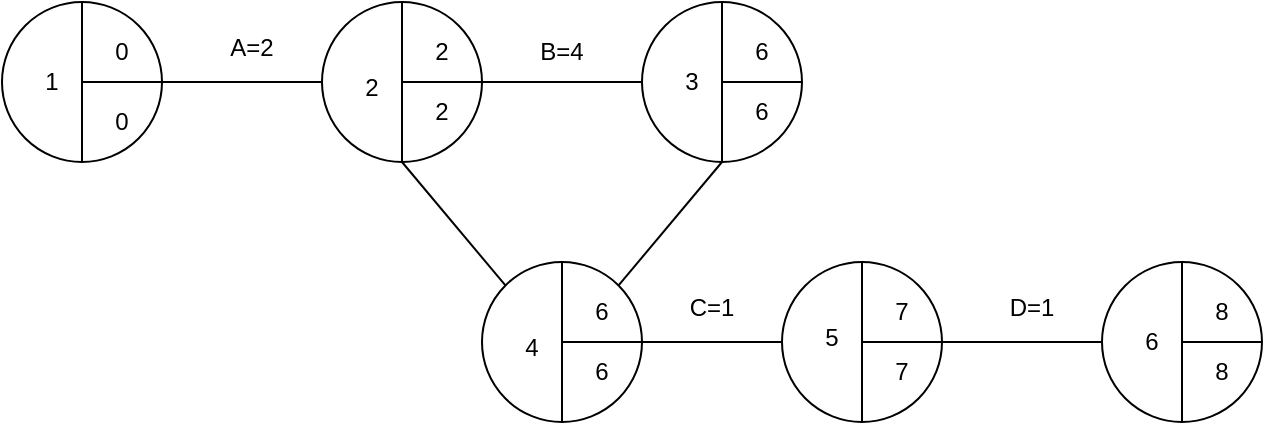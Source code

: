 <mxfile version="19.0.3" type="device"><diagram id="h-mukQxuWAez_cun3Kea" name="Page-1"><mxGraphModel dx="458" dy="445" grid="1" gridSize="10" guides="1" tooltips="1" connect="1" arrows="1" fold="1" page="1" pageScale="1" pageWidth="827" pageHeight="1169" math="0" shadow="0"><root><mxCell id="0"/><mxCell id="1" parent="0"/><mxCell id="YhLjDmARrgg5Eyq5_OJr-1" value="" style="ellipse;whiteSpace=wrap;html=1;aspect=fixed;" vertex="1" parent="1"><mxGeometry x="120" y="140" width="80" height="80" as="geometry"/></mxCell><mxCell id="YhLjDmARrgg5Eyq5_OJr-2" value="" style="ellipse;whiteSpace=wrap;html=1;aspect=fixed;" vertex="1" parent="1"><mxGeometry x="280" y="140" width="80" height="80" as="geometry"/></mxCell><mxCell id="YhLjDmARrgg5Eyq5_OJr-3" value="" style="ellipse;whiteSpace=wrap;html=1;aspect=fixed;" vertex="1" parent="1"><mxGeometry x="440" y="140" width="80" height="80" as="geometry"/></mxCell><mxCell id="YhLjDmARrgg5Eyq5_OJr-4" value="" style="ellipse;whiteSpace=wrap;html=1;aspect=fixed;" vertex="1" parent="1"><mxGeometry x="360" y="270" width="80" height="80" as="geometry"/></mxCell><mxCell id="YhLjDmARrgg5Eyq5_OJr-5" value="" style="ellipse;whiteSpace=wrap;html=1;aspect=fixed;" vertex="1" parent="1"><mxGeometry x="510" y="270" width="80" height="80" as="geometry"/></mxCell><mxCell id="YhLjDmARrgg5Eyq5_OJr-6" value="" style="ellipse;whiteSpace=wrap;html=1;aspect=fixed;" vertex="1" parent="1"><mxGeometry x="670" y="270" width="80" height="80" as="geometry"/></mxCell><mxCell id="YhLjDmARrgg5Eyq5_OJr-7" value="" style="endArrow=none;html=1;rounded=0;entryX=0;entryY=0.5;entryDx=0;entryDy=0;exitX=1;exitY=0.5;exitDx=0;exitDy=0;" edge="1" parent="1" source="YhLjDmARrgg5Eyq5_OJr-4" target="YhLjDmARrgg5Eyq5_OJr-5"><mxGeometry width="50" height="50" relative="1" as="geometry"><mxPoint x="440" y="360" as="sourcePoint"/><mxPoint x="490" y="310" as="targetPoint"/></mxGeometry></mxCell><mxCell id="YhLjDmARrgg5Eyq5_OJr-8" value="" style="endArrow=none;html=1;rounded=0;entryX=0.5;entryY=1;entryDx=0;entryDy=0;exitX=1;exitY=0;exitDx=0;exitDy=0;" edge="1" parent="1" source="YhLjDmARrgg5Eyq5_OJr-4" target="YhLjDmARrgg5Eyq5_OJr-3"><mxGeometry width="50" height="50" relative="1" as="geometry"><mxPoint x="414" y="280" as="sourcePoint"/><mxPoint x="464" y="230" as="targetPoint"/></mxGeometry></mxCell><mxCell id="YhLjDmARrgg5Eyq5_OJr-9" value="" style="endArrow=none;html=1;rounded=0;entryX=0.5;entryY=1;entryDx=0;entryDy=0;exitX=0;exitY=0;exitDx=0;exitDy=0;" edge="1" parent="1" source="YhLjDmARrgg5Eyq5_OJr-4" target="YhLjDmARrgg5Eyq5_OJr-2"><mxGeometry width="50" height="50" relative="1" as="geometry"><mxPoint x="310" y="270" as="sourcePoint"/><mxPoint x="360" y="220" as="targetPoint"/></mxGeometry></mxCell><mxCell id="YhLjDmARrgg5Eyq5_OJr-10" value="" style="endArrow=none;html=1;rounded=0;entryX=0;entryY=0.5;entryDx=0;entryDy=0;exitX=1;exitY=0.5;exitDx=0;exitDy=0;" edge="1" parent="1" source="YhLjDmARrgg5Eyq5_OJr-2" target="YhLjDmARrgg5Eyq5_OJr-3"><mxGeometry width="50" height="50" relative="1" as="geometry"><mxPoint x="375" y="220" as="sourcePoint"/><mxPoint x="425" y="170" as="targetPoint"/></mxGeometry></mxCell><mxCell id="YhLjDmARrgg5Eyq5_OJr-11" value="" style="endArrow=none;html=1;rounded=0;entryX=0;entryY=0.5;entryDx=0;entryDy=0;exitX=1;exitY=0.5;exitDx=0;exitDy=0;" edge="1" parent="1" source="YhLjDmARrgg5Eyq5_OJr-1" target="YhLjDmARrgg5Eyq5_OJr-2"><mxGeometry width="50" height="50" relative="1" as="geometry"><mxPoint x="210" y="280" as="sourcePoint"/><mxPoint x="260" y="230" as="targetPoint"/></mxGeometry></mxCell><mxCell id="YhLjDmARrgg5Eyq5_OJr-12" value="" style="endArrow=none;html=1;rounded=0;exitX=1;exitY=0.5;exitDx=0;exitDy=0;entryX=0;entryY=0.5;entryDx=0;entryDy=0;" edge="1" parent="1" source="YhLjDmARrgg5Eyq5_OJr-5" target="YhLjDmARrgg5Eyq5_OJr-6"><mxGeometry width="50" height="50" relative="1" as="geometry"><mxPoint x="610" y="280" as="sourcePoint"/><mxPoint x="660" y="230" as="targetPoint"/></mxGeometry></mxCell><mxCell id="YhLjDmARrgg5Eyq5_OJr-13" value="" style="endArrow=none;html=1;rounded=0;entryX=1;entryY=0.5;entryDx=0;entryDy=0;" edge="1" parent="1" target="YhLjDmARrgg5Eyq5_OJr-6"><mxGeometry width="50" height="50" relative="1" as="geometry"><mxPoint x="710" y="310" as="sourcePoint"/><mxPoint x="420" y="230" as="targetPoint"/></mxGeometry></mxCell><mxCell id="YhLjDmARrgg5Eyq5_OJr-14" value="" style="endArrow=none;html=1;rounded=0;entryX=1;entryY=0.5;entryDx=0;entryDy=0;" edge="1" parent="1" target="YhLjDmARrgg5Eyq5_OJr-5"><mxGeometry width="50" height="50" relative="1" as="geometry"><mxPoint x="550" y="310" as="sourcePoint"/><mxPoint x="520" y="440" as="targetPoint"/></mxGeometry></mxCell><mxCell id="YhLjDmARrgg5Eyq5_OJr-15" value="" style="endArrow=none;html=1;rounded=0;entryX=1;entryY=0.5;entryDx=0;entryDy=0;" edge="1" parent="1" target="YhLjDmARrgg5Eyq5_OJr-4"><mxGeometry width="50" height="50" relative="1" as="geometry"><mxPoint x="400" y="310" as="sourcePoint"/><mxPoint x="340" y="380" as="targetPoint"/></mxGeometry></mxCell><mxCell id="YhLjDmARrgg5Eyq5_OJr-16" value="" style="endArrow=none;html=1;rounded=0;entryX=1;entryY=0.5;entryDx=0;entryDy=0;" edge="1" parent="1" target="YhLjDmARrgg5Eyq5_OJr-3"><mxGeometry width="50" height="50" relative="1" as="geometry"><mxPoint x="480" y="180" as="sourcePoint"/><mxPoint x="420" y="230" as="targetPoint"/></mxGeometry></mxCell><mxCell id="YhLjDmARrgg5Eyq5_OJr-17" value="" style="endArrow=none;html=1;rounded=0;entryX=1;entryY=0.5;entryDx=0;entryDy=0;" edge="1" parent="1" target="YhLjDmARrgg5Eyq5_OJr-2"><mxGeometry width="50" height="50" relative="1" as="geometry"><mxPoint x="320" y="180" as="sourcePoint"/><mxPoint x="345" y="180" as="targetPoint"/></mxGeometry></mxCell><mxCell id="YhLjDmARrgg5Eyq5_OJr-18" value="" style="endArrow=none;html=1;rounded=0;entryX=1;entryY=0.5;entryDx=0;entryDy=0;" edge="1" parent="1" target="YhLjDmARrgg5Eyq5_OJr-1"><mxGeometry width="50" height="50" relative="1" as="geometry"><mxPoint x="160" y="180" as="sourcePoint"/><mxPoint x="240" y="260" as="targetPoint"/></mxGeometry></mxCell><mxCell id="YhLjDmARrgg5Eyq5_OJr-19" value="" style="endArrow=none;html=1;rounded=0;entryX=0.5;entryY=1;entryDx=0;entryDy=0;exitX=0.5;exitY=0;exitDx=0;exitDy=0;" edge="1" parent="1" source="YhLjDmARrgg5Eyq5_OJr-4" target="YhLjDmARrgg5Eyq5_OJr-4"><mxGeometry width="50" height="50" relative="1" as="geometry"><mxPoint x="370" y="280" as="sourcePoint"/><mxPoint x="420" y="230" as="targetPoint"/></mxGeometry></mxCell><mxCell id="YhLjDmARrgg5Eyq5_OJr-20" value="" style="endArrow=none;html=1;rounded=0;entryX=0.5;entryY=1;entryDx=0;entryDy=0;exitX=0.5;exitY=0;exitDx=0;exitDy=0;" edge="1" parent="1" source="YhLjDmARrgg5Eyq5_OJr-6" target="YhLjDmARrgg5Eyq5_OJr-6"><mxGeometry width="50" height="50" relative="1" as="geometry"><mxPoint x="650" y="240" as="sourcePoint"/><mxPoint x="700" y="190" as="targetPoint"/></mxGeometry></mxCell><mxCell id="YhLjDmARrgg5Eyq5_OJr-21" value="" style="endArrow=none;html=1;rounded=0;entryX=0.5;entryY=0;entryDx=0;entryDy=0;exitX=0.5;exitY=1;exitDx=0;exitDy=0;" edge="1" parent="1" source="YhLjDmARrgg5Eyq5_OJr-5" target="YhLjDmARrgg5Eyq5_OJr-5"><mxGeometry width="50" height="50" relative="1" as="geometry"><mxPoint x="510" y="320" as="sourcePoint"/><mxPoint x="560" y="270" as="targetPoint"/></mxGeometry></mxCell><mxCell id="YhLjDmARrgg5Eyq5_OJr-22" value="" style="endArrow=none;html=1;rounded=0;entryX=0.5;entryY=0;entryDx=0;entryDy=0;exitX=0.5;exitY=1;exitDx=0;exitDy=0;" edge="1" parent="1" source="YhLjDmARrgg5Eyq5_OJr-3" target="YhLjDmARrgg5Eyq5_OJr-3"><mxGeometry width="50" height="50" relative="1" as="geometry"><mxPoint x="370" y="280" as="sourcePoint"/><mxPoint x="420" y="230" as="targetPoint"/></mxGeometry></mxCell><mxCell id="YhLjDmARrgg5Eyq5_OJr-23" value="" style="endArrow=none;html=1;rounded=0;entryX=0.5;entryY=0;entryDx=0;entryDy=0;exitX=0.5;exitY=1;exitDx=0;exitDy=0;" edge="1" parent="1" source="YhLjDmARrgg5Eyq5_OJr-2" target="YhLjDmARrgg5Eyq5_OJr-2"><mxGeometry width="50" height="50" relative="1" as="geometry"><mxPoint x="210" y="350" as="sourcePoint"/><mxPoint x="260" y="300" as="targetPoint"/></mxGeometry></mxCell><mxCell id="YhLjDmARrgg5Eyq5_OJr-24" value="" style="endArrow=none;html=1;rounded=0;entryX=0.5;entryY=0;entryDx=0;entryDy=0;exitX=0.5;exitY=1;exitDx=0;exitDy=0;" edge="1" parent="1" source="YhLjDmARrgg5Eyq5_OJr-1" target="YhLjDmARrgg5Eyq5_OJr-1"><mxGeometry width="50" height="50" relative="1" as="geometry"><mxPoint x="140" y="270" as="sourcePoint"/><mxPoint x="190" y="220" as="targetPoint"/></mxGeometry></mxCell><mxCell id="YhLjDmARrgg5Eyq5_OJr-25" value="0" style="text;html=1;strokeColor=none;fillColor=none;align=center;verticalAlign=middle;whiteSpace=wrap;rounded=0;" vertex="1" parent="1"><mxGeometry x="160" y="150" width="40" height="30" as="geometry"/></mxCell><mxCell id="YhLjDmARrgg5Eyq5_OJr-26" value="0" style="text;html=1;strokeColor=none;fillColor=none;align=center;verticalAlign=middle;whiteSpace=wrap;rounded=0;" vertex="1" parent="1"><mxGeometry x="160" y="190" width="40" height="20" as="geometry"/></mxCell><mxCell id="YhLjDmARrgg5Eyq5_OJr-27" value="1" style="text;html=1;strokeColor=none;fillColor=none;align=center;verticalAlign=middle;whiteSpace=wrap;rounded=0;" vertex="1" parent="1"><mxGeometry x="130" y="142.5" width="30" height="75" as="geometry"/></mxCell><mxCell id="YhLjDmARrgg5Eyq5_OJr-28" value="2" style="text;html=1;strokeColor=none;fillColor=none;align=center;verticalAlign=middle;whiteSpace=wrap;rounded=0;" vertex="1" parent="1"><mxGeometry x="320" y="180" width="40" height="30" as="geometry"/></mxCell><mxCell id="YhLjDmARrgg5Eyq5_OJr-29" value="2" style="text;html=1;strokeColor=none;fillColor=none;align=center;verticalAlign=middle;whiteSpace=wrap;rounded=0;" vertex="1" parent="1"><mxGeometry x="320" y="150" width="40" height="30" as="geometry"/></mxCell><mxCell id="YhLjDmARrgg5Eyq5_OJr-30" value="6" style="text;html=1;strokeColor=none;fillColor=none;align=center;verticalAlign=middle;whiteSpace=wrap;rounded=0;" vertex="1" parent="1"><mxGeometry x="480" y="150" width="40" height="30" as="geometry"/></mxCell><mxCell id="YhLjDmARrgg5Eyq5_OJr-31" value="6" style="text;html=1;strokeColor=none;fillColor=none;align=center;verticalAlign=middle;whiteSpace=wrap;rounded=0;" vertex="1" parent="1"><mxGeometry x="480" y="180" width="40" height="30" as="geometry"/></mxCell><mxCell id="YhLjDmARrgg5Eyq5_OJr-32" value="8" style="text;html=1;strokeColor=none;fillColor=none;align=center;verticalAlign=middle;whiteSpace=wrap;rounded=0;" vertex="1" parent="1"><mxGeometry x="710" y="310" width="40" height="30" as="geometry"/></mxCell><mxCell id="YhLjDmARrgg5Eyq5_OJr-33" value="8" style="text;html=1;strokeColor=none;fillColor=none;align=center;verticalAlign=middle;whiteSpace=wrap;rounded=0;" vertex="1" parent="1"><mxGeometry x="710" y="280" width="40" height="30" as="geometry"/></mxCell><mxCell id="YhLjDmARrgg5Eyq5_OJr-34" value="7" style="text;html=1;strokeColor=none;fillColor=none;align=center;verticalAlign=middle;whiteSpace=wrap;rounded=0;" vertex="1" parent="1"><mxGeometry x="550" y="310" width="40" height="30" as="geometry"/></mxCell><mxCell id="YhLjDmARrgg5Eyq5_OJr-35" value="7" style="text;html=1;strokeColor=none;fillColor=none;align=center;verticalAlign=middle;whiteSpace=wrap;rounded=0;" vertex="1" parent="1"><mxGeometry x="550" y="280" width="40" height="30" as="geometry"/></mxCell><mxCell id="YhLjDmARrgg5Eyq5_OJr-36" value="6" style="text;html=1;strokeColor=none;fillColor=none;align=center;verticalAlign=middle;whiteSpace=wrap;rounded=0;" vertex="1" parent="1"><mxGeometry x="400" y="310" width="40" height="30" as="geometry"/></mxCell><mxCell id="YhLjDmARrgg5Eyq5_OJr-37" value="6" style="text;html=1;strokeColor=none;fillColor=none;align=center;verticalAlign=middle;whiteSpace=wrap;rounded=0;" vertex="1" parent="1"><mxGeometry x="400" y="280" width="40" height="30" as="geometry"/></mxCell><mxCell id="YhLjDmARrgg5Eyq5_OJr-39" value="6" style="text;html=1;strokeColor=none;fillColor=none;align=center;verticalAlign=middle;whiteSpace=wrap;rounded=0;" vertex="1" parent="1"><mxGeometry x="680" y="272.5" width="30" height="75" as="geometry"/></mxCell><mxCell id="YhLjDmARrgg5Eyq5_OJr-40" value="5" style="text;html=1;strokeColor=none;fillColor=none;align=center;verticalAlign=middle;whiteSpace=wrap;rounded=0;" vertex="1" parent="1"><mxGeometry x="520" y="270" width="30" height="75" as="geometry"/></mxCell><mxCell id="YhLjDmARrgg5Eyq5_OJr-41" value="4" style="text;html=1;strokeColor=none;fillColor=none;align=center;verticalAlign=middle;whiteSpace=wrap;rounded=0;" vertex="1" parent="1"><mxGeometry x="370" y="275" width="30" height="75" as="geometry"/></mxCell><mxCell id="YhLjDmARrgg5Eyq5_OJr-42" value="3" style="text;html=1;strokeColor=none;fillColor=none;align=center;verticalAlign=middle;whiteSpace=wrap;rounded=0;" vertex="1" parent="1"><mxGeometry x="450" y="142.5" width="30" height="75" as="geometry"/></mxCell><mxCell id="YhLjDmARrgg5Eyq5_OJr-43" value="2" style="text;html=1;strokeColor=none;fillColor=none;align=center;verticalAlign=middle;whiteSpace=wrap;rounded=0;" vertex="1" parent="1"><mxGeometry x="290" y="145" width="30" height="75" as="geometry"/></mxCell><mxCell id="YhLjDmARrgg5Eyq5_OJr-44" value="A=2" style="text;html=1;strokeColor=none;fillColor=none;align=center;verticalAlign=middle;whiteSpace=wrap;rounded=0;" vertex="1" parent="1"><mxGeometry x="210" y="145" width="70" height="35" as="geometry"/></mxCell><mxCell id="YhLjDmARrgg5Eyq5_OJr-48" value="D=1" style="text;html=1;strokeColor=none;fillColor=none;align=center;verticalAlign=middle;whiteSpace=wrap;rounded=0;" vertex="1" parent="1"><mxGeometry x="600" y="275" width="70" height="35" as="geometry"/></mxCell><mxCell id="YhLjDmARrgg5Eyq5_OJr-49" value="B=4" style="text;html=1;strokeColor=none;fillColor=none;align=center;verticalAlign=middle;whiteSpace=wrap;rounded=0;" vertex="1" parent="1"><mxGeometry x="365" y="147.5" width="70" height="35" as="geometry"/></mxCell><mxCell id="YhLjDmARrgg5Eyq5_OJr-50" value="C=1" style="text;html=1;strokeColor=none;fillColor=none;align=center;verticalAlign=middle;whiteSpace=wrap;rounded=0;" vertex="1" parent="1"><mxGeometry x="440" y="275" width="70" height="35" as="geometry"/></mxCell></root></mxGraphModel></diagram></mxfile>
